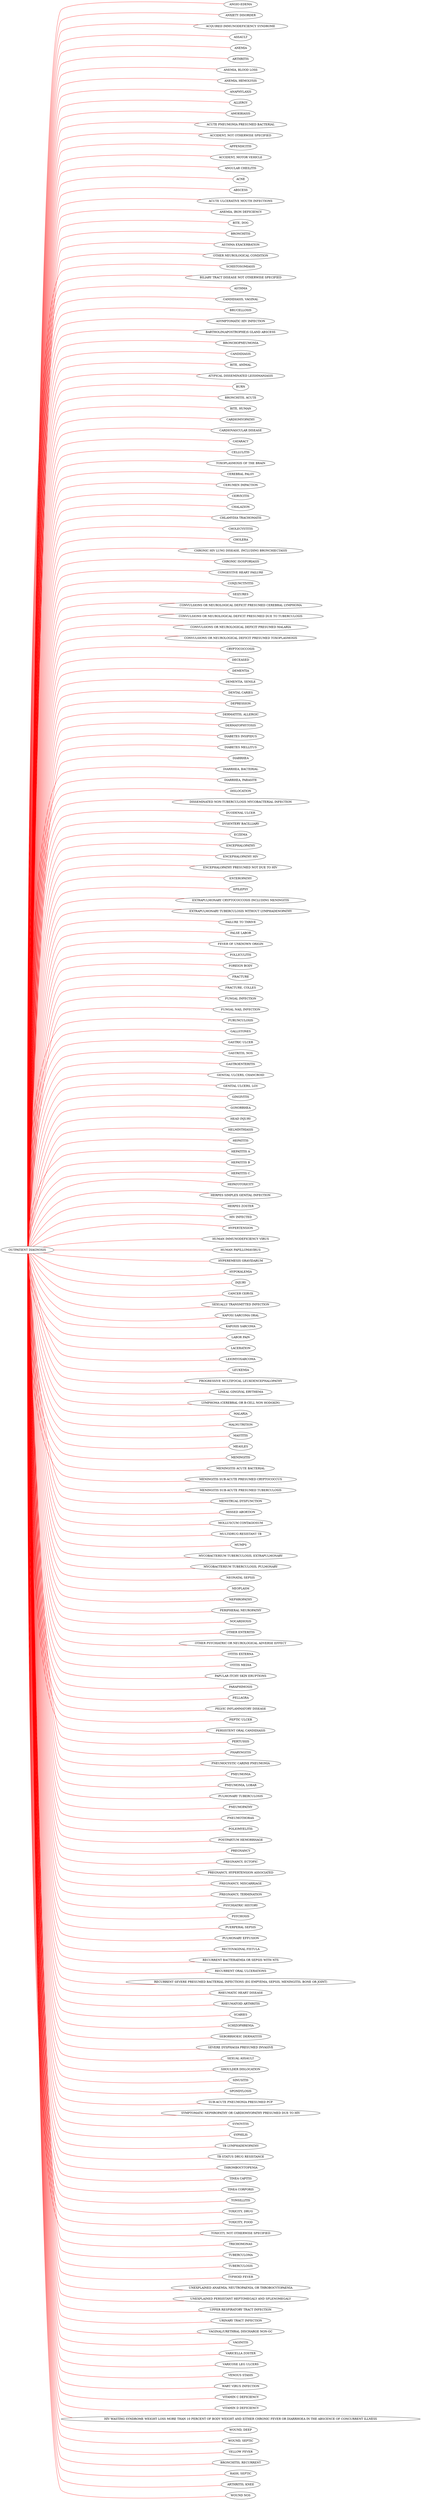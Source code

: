 strict graph opd {
  rankdir = LR;
  "OUTPATIENT DIAGNOSIS" -- "ANGIO-EDEMA" [color=red];
  "OUTPATIENT DIAGNOSIS" -- "ANXIETY DISORDER" [color=red];
  "OUTPATIENT DIAGNOSIS" -- "ACQUIRED IMMUNODEFICIENCY SYNDROME" [color=red];
  "OUTPATIENT DIAGNOSIS" -- "ASSAULT" [color=red];
  "OUTPATIENT DIAGNOSIS" -- "ANEMIA" [color=red];
  "OUTPATIENT DIAGNOSIS" -- "ARTHRITIS" [color=red];
  "OUTPATIENT DIAGNOSIS" -- "ANEMIA, BLOOD LOSS" [color=red];
  "OUTPATIENT DIAGNOSIS" -- "ANEMIA, HEMOLYSIS" [color=red];
  "OUTPATIENT DIAGNOSIS" -- "ANAPHYLAXIS" [color=red];
  "OUTPATIENT DIAGNOSIS" -- "ALLERGY" [color=red];
  "OUTPATIENT DIAGNOSIS" -- "AMOEBIASIS" [color=red];
  "OUTPATIENT DIAGNOSIS" -- "ACUTE PNEUMONIA PRESUMED BACTERIAL" [color=red];
  "OUTPATIENT DIAGNOSIS" -- "ACCIDENT, NOT OTHERWISE SPECIFIED" [color=red];
  "OUTPATIENT DIAGNOSIS" -- "APPENDICITIS" [color=red];
  "OUTPATIENT DIAGNOSIS" -- "ACCIDENT, MOTOR VEHICLE" [color=red];
  "OUTPATIENT DIAGNOSIS" -- "ANGULAR CHEILITIS" [color=red];
  "OUTPATIENT DIAGNOSIS" -- "ACNE" [color=red];
  "OUTPATIENT DIAGNOSIS" -- "ABSCESS" [color=red];
  "OUTPATIENT DIAGNOSIS" -- "ACUTE ULCERATIVE MOUTH INFECTIONS" [color=red];
  "OUTPATIENT DIAGNOSIS" -- "ANEMIA, IRON DEFICIENCY" [color=red];
  "OUTPATIENT DIAGNOSIS" -- "BITE, DOG" [color=red];
  "OUTPATIENT DIAGNOSIS" -- "BRONCHITIS" [color=red];
  "OUTPATIENT DIAGNOSIS" -- "ASTHMA EXACERBATION" [color=red];
  "OUTPATIENT DIAGNOSIS" -- "OTHER NEUROLOGICAL CONDITION" [color=red];
  "OUTPATIENT DIAGNOSIS" -- "SCHISTOSOMIASIS" [color=red];
  "OUTPATIENT DIAGNOSIS" -- "BILIARY TRACT DISEASE NOT OTHERWISE SPECIFIED" [color=red];
  "OUTPATIENT DIAGNOSIS" -- "ASTHMA" [color=red];
  "OUTPATIENT DIAGNOSIS" -- "CANDIDIASIS, VAGINAL" [color=red];
  "OUTPATIENT DIAGNOSIS" -- "BRUCELLOSIS" [color=red];
  "OUTPATIENT DIAGNOSIS" -- "ASYMPTOMATIC HIV INFECTION" [color=red];
  "OUTPATIENT DIAGNOSIS" -- "BARTHOLIN(APOSTROPHE)S GLAND ABSCESS" [color=red];
  "OUTPATIENT DIAGNOSIS" -- "BRONCHOPNEUMONIA" [color=red];
  "OUTPATIENT DIAGNOSIS" -- "CANDIDIASIS" [color=red];
  "OUTPATIENT DIAGNOSIS" -- "BITE, ANIMAL" [color=red];
  "OUTPATIENT DIAGNOSIS" -- "ATYPICAL DISSEMINATED LEISHMANIASIS" [color=red];
  "OUTPATIENT DIAGNOSIS" -- "BURN" [color=red];
  "OUTPATIENT DIAGNOSIS" -- "BRONCHITIS, ACUTE" [color=red];
  "OUTPATIENT DIAGNOSIS" -- "BITE, HUMAN" [color=red];
  "OUTPATIENT DIAGNOSIS" -- "CARDIOMYOPATHY" [color=red];
  "OUTPATIENT DIAGNOSIS" -- "CARDIOVASCULAR DISEASE" [color=red];
  "OUTPATIENT DIAGNOSIS" -- "CATARACT" [color=red];
  "OUTPATIENT DIAGNOSIS" -- "CELLULITIS" [color=red];
  "OUTPATIENT DIAGNOSIS" -- "TOXOPLASMOSIS OF THE BRAIN" [color=red];
  "OUTPATIENT DIAGNOSIS" -- "CEREBRAL PALSY" [color=red];
  "OUTPATIENT DIAGNOSIS" -- "CERUMEN IMPACTION" [color=red];
  "OUTPATIENT DIAGNOSIS" -- "CERVICITIS" [color=red];
  "OUTPATIENT DIAGNOSIS" -- "CHALAZION" [color=red];
  "OUTPATIENT DIAGNOSIS" -- "CHLAMYDIA TRACHOMATIS" [color=red];
  "OUTPATIENT DIAGNOSIS" -- "CHOLECYSTITIS" [color=red];
  "OUTPATIENT DIAGNOSIS" -- "CHOLERA" [color=red];
  "OUTPATIENT DIAGNOSIS" -- "CHRONIC HIV LUNG DISEASE, INCLUDING BRONCHIECTASIS" [color=red];
  "OUTPATIENT DIAGNOSIS" -- "CHRONIC ISOSPORIASIS" [color=red];
  "OUTPATIENT DIAGNOSIS" -- "CONGESTIVE HEART FAILURE" [color=red];
  "OUTPATIENT DIAGNOSIS" -- "CONJUNCTIVITIS" [color=red];
  "OUTPATIENT DIAGNOSIS" -- "SEIZURES" [color=red];
  "OUTPATIENT DIAGNOSIS" -- "CONVULSIONS OR NEUROLOGICAL DEFICIT PRESUMED CEREBRAL LYMPHOMA" [color=red];
  "OUTPATIENT DIAGNOSIS" -- "CONVULSIONS OR NEUROLOGICAL DEFICIT PRESUMED DUE TO TUBERCULOSIS" [color=red];
  "OUTPATIENT DIAGNOSIS" -- "CONVULSIONS OR NEUROLOGICAL DEFICIT PRESUMED MALARIA" [color=red];
  "OUTPATIENT DIAGNOSIS" -- "CONVULSIONS OR NEUROLOGICAL DEFICIT PRESUMED TOXOPLASMOSIS" [color=red];
  "OUTPATIENT DIAGNOSIS" -- "CRYPTOCOCCOSIS" [color=red];
  "OUTPATIENT DIAGNOSIS" -- "DECEASED" [color=red];
  "OUTPATIENT DIAGNOSIS" -- "DEMENTIA" [color=red];
  "OUTPATIENT DIAGNOSIS" -- "DEMENTIA, SENILE" [color=red];
  "OUTPATIENT DIAGNOSIS" -- "DENTAL CARIES" [color=red];
  "OUTPATIENT DIAGNOSIS" -- "DEPRESSION" [color=red];
  "OUTPATIENT DIAGNOSIS" -- "DERMATITIS, ALLERGIC" [color=red];
  "OUTPATIENT DIAGNOSIS" -- "DERMATOPHYTOSIS" [color=red];
  "OUTPATIENT DIAGNOSIS" -- "DIABETES INSIPIDUS" [color=red];
  "OUTPATIENT DIAGNOSIS" -- "DIABETES MELLITUS" [color=red];
  "OUTPATIENT DIAGNOSIS" -- "DIARRHEA" [color=red];
  "OUTPATIENT DIAGNOSIS" -- "DIARRHEA, BACTERIAL" [color=red];
  "OUTPATIENT DIAGNOSIS" -- "DIARRHEA, PARASITE" [color=red];
  "OUTPATIENT DIAGNOSIS" -- "DISLOCATION" [color=red];
  "OUTPATIENT DIAGNOSIS" -- "DISSEMINATED NON-TUBERCULOSIS MYCOBACTERIAL INFECTION" [color=red];
  "OUTPATIENT DIAGNOSIS" -- "DUODENAL ULCER" [color=red];
  "OUTPATIENT DIAGNOSIS" -- "DYSENTERY BACILLIARY" [color=red];
  "OUTPATIENT DIAGNOSIS" -- "ECZEMA" [color=red];
  "OUTPATIENT DIAGNOSIS" -- "ENCEPHALOPATHY" [color=red];
  "OUTPATIENT DIAGNOSIS" -- "ENCEPHALOPATHY HIV" [color=red];
  "OUTPATIENT DIAGNOSIS" -- "ENCEPHALOPATHY PRESUMED NOT DUE TO HIV " [color=red];
  "OUTPATIENT DIAGNOSIS" -- "ENTEROPATHY" [color=red];
  "OUTPATIENT DIAGNOSIS" -- "EPILEPSY" [color=red];
  "OUTPATIENT DIAGNOSIS" -- "EXTRAPULMONARY CRYPTOCOCCOSIS INCLUDING MENINGITIS" [color=red];
  "OUTPATIENT DIAGNOSIS" -- "EXTRAPULMONARY TUBERCULOSIS WITHOUT LYMPHADENOPATHY" [color=red];
  "OUTPATIENT DIAGNOSIS" -- "FAILURE TO THRIVE" [color=red];
  "OUTPATIENT DIAGNOSIS" -- "FALSE LABOR" [color=red];
  "OUTPATIENT DIAGNOSIS" -- "FEVER OF UNKNOWN ORIGIN" [color=red];
  "OUTPATIENT DIAGNOSIS" -- "FOLLICULITIS" [color=red];
  "OUTPATIENT DIAGNOSIS" -- "FOREIGN BODY" [color=red];
  "OUTPATIENT DIAGNOSIS" -- "FRACTURE" [color=red];
  "OUTPATIENT DIAGNOSIS" -- "FRACTURE, COLLES" [color=red];
  "OUTPATIENT DIAGNOSIS" -- "FUNGAL INFECTION" [color=red];
  "OUTPATIENT DIAGNOSIS" -- "FUNGAL NAIL INFECTION" [color=red];
  "OUTPATIENT DIAGNOSIS" -- "FURUNCULOSIS" [color=red];
  "OUTPATIENT DIAGNOSIS" -- "GALLSTONES" [color=red];
  "OUTPATIENT DIAGNOSIS" -- "GASTRIC ULCER" [color=red];
  "OUTPATIENT DIAGNOSIS" -- "GASTRITIS, NOS" [color=red];
  "OUTPATIENT DIAGNOSIS" -- "GASTROENTERITIS" [color=red];
  "OUTPATIENT DIAGNOSIS" -- "GENITAL ULCERS, CHANCROID" [color=red];
  "OUTPATIENT DIAGNOSIS" -- "GENITAL ULCERS, LGV" [color=red];
  "OUTPATIENT DIAGNOSIS" -- "GINGIVITIS" [color=red];
  "OUTPATIENT DIAGNOSIS" -- "GONORRHEA" [color=red];
  "OUTPATIENT DIAGNOSIS" -- "HEAD INJURY" [color=red];
  "OUTPATIENT DIAGNOSIS" -- "HELMINTHIASIS" [color=red];
  "OUTPATIENT DIAGNOSIS" -- "HEPATITIS" [color=red];
  "OUTPATIENT DIAGNOSIS" -- "HEPATITIS A" [color=red];
  "OUTPATIENT DIAGNOSIS" -- "HEPATITIS B" [color=red];
  "OUTPATIENT DIAGNOSIS" -- "HEPATITIS C" [color=red];
  "OUTPATIENT DIAGNOSIS" -- "HEPATOTOXICITY" [color=red];
  "OUTPATIENT DIAGNOSIS" -- "HERPES SIMPLEX GENITAL INFECTION" [color=red];
  "OUTPATIENT DIAGNOSIS" -- "HERPES ZOSTER" [color=red];
  "OUTPATIENT DIAGNOSIS" -- "HIV INFECTED" [color=red];
  "OUTPATIENT DIAGNOSIS" -- "HYPERTENSION" [color=red];
  "OUTPATIENT DIAGNOSIS" -- "HUMAN IMMUNODEFICIENCY VIRUS" [color=red];
  "OUTPATIENT DIAGNOSIS" -- "HUMAN PAPILLOMAVIRUS" [color=red];
  "OUTPATIENT DIAGNOSIS" -- "HYPEREMESIS GRAVIDARUM" [color=red];
  "OUTPATIENT DIAGNOSIS" -- "HYPOKALEMIA" [color=red];
  "OUTPATIENT DIAGNOSIS" -- "INJURY" [color=red];
  "OUTPATIENT DIAGNOSIS" -- "CONGESTIVE HEART FAILURE" [color=red];
  "OUTPATIENT DIAGNOSIS" -- "CANCER CERVIX" [color=red];
  "OUTPATIENT DIAGNOSIS" -- "SEXUALLY TRANSMITTED INFECTION" [color=red];
  "OUTPATIENT DIAGNOSIS" -- "KAPOSI SARCOMA ORAL" [color=red];
  "OUTPATIENT DIAGNOSIS" -- "KAPOSIS SARCOMA" [color=red];
  "OUTPATIENT DIAGNOSIS" -- "LABOR PAIN" [color=red];
  "OUTPATIENT DIAGNOSIS" -- "LACERATION" [color=red];
  "OUTPATIENT DIAGNOSIS" -- "LEIOMYOSARCOMA" [color=red];
  "OUTPATIENT DIAGNOSIS" -- "LEUKEMIA" [color=red];
  "OUTPATIENT DIAGNOSIS" -- "PROGRESSIVE MULTIFOCAL LEUKOENCEPHALOPATHY" [color=red];
  "OUTPATIENT DIAGNOSIS" -- "LINEAL GINGIVAL ERYTHEMA" [color=red];
  "OUTPATIENT DIAGNOSIS" -- "LYMPHOMA (CEREBRAL OR B-CELL NON HODGKIN)" [color=red];
  "OUTPATIENT DIAGNOSIS" -- "MALARIA" [color=red];
  "OUTPATIENT DIAGNOSIS" -- "MALNUTRITION" [color=red];
  "OUTPATIENT DIAGNOSIS" -- "MASTITIS" [color=red];
  "OUTPATIENT DIAGNOSIS" -- "MEASLES" [color=red];
  "OUTPATIENT DIAGNOSIS" -- "MENINGITIS" [color=red];
  "OUTPATIENT DIAGNOSIS" -- "MENINGITIS ACUTE BACTERIAL" [color=red];
  "OUTPATIENT DIAGNOSIS" -- "MENINGITIS SUB-ACUTE PRESUMED CRYPTOCOCCUS" [color=red];
  "OUTPATIENT DIAGNOSIS" -- "MENINGITIS SUB-ACUTE PRESUMED TUBERCULOSIS" [color=red];
  "OUTPATIENT DIAGNOSIS" -- "MENSTRUAL DYSFUNCTION" [color=red];
  "OUTPATIENT DIAGNOSIS" -- "MISSED ABORTION" [color=red];
  "OUTPATIENT DIAGNOSIS" -- "MOLLUSCUM CONTAGIOSUM" [color=red];
  "OUTPATIENT DIAGNOSIS" -- "CANDIDIASIS" [color=red];
  "OUTPATIENT DIAGNOSIS" -- "MULTIDRUG-RESISTANT TB" [color=red];
  "OUTPATIENT DIAGNOSIS" -- "MUMPS" [color=red];
  "OUTPATIENT DIAGNOSIS" -- "MYCOBACTERIUM TUBERCULOSIS, EXTRAPULMONARY" [color=red];
  "OUTPATIENT DIAGNOSIS" -- "MYCOBACTERIUM TUBERCULOSIS, PULMONARY" [color=red];
  "OUTPATIENT DIAGNOSIS" -- "NEONATAL SEPSIS" [color=red];
  "OUTPATIENT DIAGNOSIS" -- "NEOPLASM" [color=red];
  "OUTPATIENT DIAGNOSIS" -- "NEPHROPATHY" [color=red];
  "OUTPATIENT DIAGNOSIS" -- "OTHER NEUROLOGICAL CONDITION" [color=red];
  "OUTPATIENT DIAGNOSIS" -- "PERIPHERAL NEUROPATHY" [color=red];
  "OUTPATIENT DIAGNOSIS" -- "NOCARDIOSIS" [color=red];
  "OUTPATIENT DIAGNOSIS" -- "OTHER ENTERITIS" [color=red];
  "OUTPATIENT DIAGNOSIS" -- "OTHER PSYCHIATRIC OR NEUROLOGICAL ADVERSE EFFECT" [color=red];
  "OUTPATIENT DIAGNOSIS" -- "OTITIS EXTERNA" [color=red];
  "OUTPATIENT DIAGNOSIS" -- "OTITIS MEDIA" [color=red];
  "OUTPATIENT DIAGNOSIS" -- "PAPULAR ITCHY SKIN ERUPTIONS" [color=red];
  "OUTPATIENT DIAGNOSIS" -- "PARAPHIMOSIS" [color=red];
  "OUTPATIENT DIAGNOSIS" -- "PELLAGRA" [color=red];
  "OUTPATIENT DIAGNOSIS" -- "PELVIC INFLAMMATORY DISEASE" [color=red];
  "OUTPATIENT DIAGNOSIS" -- "PEPTIC ULCER" [color=red];
  "OUTPATIENT DIAGNOSIS" -- "PERIPHERAL NEUROPATHY" [color=red];
  "OUTPATIENT DIAGNOSIS" -- "PERSISTENT ORAL CANDIDIASIS" [color=red];
  "OUTPATIENT DIAGNOSIS" -- "PERTUSSIS" [color=red];
  "OUTPATIENT DIAGNOSIS" -- "PHARYNGITIS" [color=red];
  "OUTPATIENT DIAGNOSIS" -- "PNEUMOCYSTIC CARINII PNEUMONIA" [color=red];
  "OUTPATIENT DIAGNOSIS" -- "PNEUMONIA" [color=red];
  "OUTPATIENT DIAGNOSIS" -- "PNEUMONIA, LOBAR" [color=red];
  "OUTPATIENT DIAGNOSIS" -- "PULMONARY TUBERCULOSIS" [color=red];
  "OUTPATIENT DIAGNOSIS" -- "PNEUMOPATHY" [color=red];
  "OUTPATIENT DIAGNOSIS" -- "PNEUMOTHORAX" [color=red];
  "OUTPATIENT DIAGNOSIS" -- "POLIOMYELITIS" [color=red];
  "OUTPATIENT DIAGNOSIS" -- "POSTPARTUM HEMORRHAGE" [color=red];
  "OUTPATIENT DIAGNOSIS" -- "PREGNANCY" [color=red];
  "OUTPATIENT DIAGNOSIS" -- "PREGNANCY, ECTOPIC" [color=red];
  "OUTPATIENT DIAGNOSIS" -- "PREGNANCY, HYPERTENSION ASSOCIATED" [color=red];
  "OUTPATIENT DIAGNOSIS" -- "PREGNANCY, MISCARRIAGE" [color=red];
  "OUTPATIENT DIAGNOSIS" -- "PREGNANCY, TERMINATION" [color=red];
  "OUTPATIENT DIAGNOSIS" -- "PROGRESSIVE MULTIFOCAL LEUKOENCEPHALOPATHY" [color=red];
  "OUTPATIENT DIAGNOSIS" -- "PSYCHIATRIC HISTORY" [color=red];
  "OUTPATIENT DIAGNOSIS" -- "PSYCHOSIS" [color=red];
  "OUTPATIENT DIAGNOSIS" -- "PUERPERAL SEPSIS" [color=red];
  "OUTPATIENT DIAGNOSIS" -- "PULMONARY EFFUSION" [color=red];
  "OUTPATIENT DIAGNOSIS" -- "RECTOVAGINAL FISTULA" [color=red];
  "OUTPATIENT DIAGNOSIS" -- "RECURRENT BACTERAEMIA OR SEPSIS WITH NTS" [color=red];
  "OUTPATIENT DIAGNOSIS" -- "RECURRENT ORAL ULCERATIONS" [color=red];
  "OUTPATIENT DIAGNOSIS" -- "RECURRENT SEVERE PRESUMED BACTERIAL INFECTIONS (EG EMPYEMA, SEPSIS, MENINGITIS, BONE OR JOINT)" [color=red];
  "OUTPATIENT DIAGNOSIS" -- "RHEUMATIC HEART DISEASE" [color=red];
  "OUTPATIENT DIAGNOSIS" -- "RHEUMATOID ARTHRITIS" [color=red];
  "OUTPATIENT DIAGNOSIS" -- "SCABIES" [color=red];
  "OUTPATIENT DIAGNOSIS" -- "SCHISTOSOMIASIS" [color=red];
  "OUTPATIENT DIAGNOSIS" -- "SCHIZOPHRENIA" [color=red];
  "OUTPATIENT DIAGNOSIS" -- "SEBORRHOEIC DERMATITIS" [color=red];
  "OUTPATIENT DIAGNOSIS" -- "SEIZURES" [color=red];
  "OUTPATIENT DIAGNOSIS" -- "SEVERE DYSPHAGIA PRESUMED INVASIVE" [color=red];
  "OUTPATIENT DIAGNOSIS" -- "SEXUAL ASSAULT" [color=red];
  "OUTPATIENT DIAGNOSIS" -- "SEXUALLY TRANSMITTED INFECTION" [color=red];
  "OUTPATIENT DIAGNOSIS" -- "SHOULDER DISLOCATION" [color=red];
  "OUTPATIENT DIAGNOSIS" -- "SINUSITIS" [color=red];
  "OUTPATIENT DIAGNOSIS" -- "SPONDYLOSIS" [color=red];
  "OUTPATIENT DIAGNOSIS" -- "SUB-ACUTE PNEUMONIA PRESUMED PCP" [color=red];
  "OUTPATIENT DIAGNOSIS" -- "SYMPTOMATIC NEPHROPATHY OR CARDIOMYOPATHY PRESUMED DUE TO HIV" [color=red];
  "OUTPATIENT DIAGNOSIS" -- "SYNOVITIS" [color=red];
  "OUTPATIENT DIAGNOSIS" -- "SYPHILIS" [color=red];
  "OUTPATIENT DIAGNOSIS" -- "TB LYMPHADENOPATHY" [color=red];
  "OUTPATIENT DIAGNOSIS" -- "TB STATUS DRUG RESISTANCE" [color=red];
  "OUTPATIENT DIAGNOSIS" -- "THROMBOCYTOPENIA" [color=red];
  "OUTPATIENT DIAGNOSIS" -- "TINEA CAPITIS" [color=red];
  "OUTPATIENT DIAGNOSIS" -- "TINEA CORPORIS" [color=red];
  "OUTPATIENT DIAGNOSIS" -- "TONSILLITIS" [color=red];
  "OUTPATIENT DIAGNOSIS" -- "TOXICITY, DRUG" [color=red];
  "OUTPATIENT DIAGNOSIS" -- "TOXICITY, FOOD" [color=red];
  "OUTPATIENT DIAGNOSIS" -- "TOXICITY, NOT OTHERWISE SPECIFIED" [color=red];
  "OUTPATIENT DIAGNOSIS" -- "TRICHOMONAS" [color=red];
  "OUTPATIENT DIAGNOSIS" -- "TUBERCULOMA" [color=red];
  "OUTPATIENT DIAGNOSIS" -- "TUBERCULOSIS" [color=red];
  "OUTPATIENT DIAGNOSIS" -- "TYPHOID FEVER" [color=red];
  "OUTPATIENT DIAGNOSIS" -- "UNEXPLAINED ANAEMIA, NEUTROPAENIA, OR THROBOCYTOPAENIA" [color=red];
  "OUTPATIENT DIAGNOSIS" -- "UNEXPLAINED PERSISTANT HEPTOMEGALY AND SPLENOMEGALY" [color=red];
  "OUTPATIENT DIAGNOSIS" -- "UPPER RESPIRATORY TRACT INFECTION" [color=red];
  "OUTPATIENT DIAGNOSIS" -- "URINARY TRACT INFECTION" [color=red];
  "OUTPATIENT DIAGNOSIS" -- "VAGINAL/URETHRAL DISCHARGE NON-GC" [color=red];
  "OUTPATIENT DIAGNOSIS" -- "VAGINITIS" [color=red];
  "OUTPATIENT DIAGNOSIS" -- "VARICELLA ZOSTER" [color=red];
  "OUTPATIENT DIAGNOSIS" -- "VARICOSE LEG ULCERS" [color=red];
  "OUTPATIENT DIAGNOSIS" -- "VENOUS STASIS" [color=red];
  "OUTPATIENT DIAGNOSIS" -- "WART VIRUS INFECTION" [color=red];
  "OUTPATIENT DIAGNOSIS" -- "VITAMIN C DEFICIENCY" [color=red];
  "OUTPATIENT DIAGNOSIS" -- "VITAMIN D DEFICIENCY" [color=red];
  "OUTPATIENT DIAGNOSIS" -- "HIV WASTING SYNDROME WEIGHT LOSS MORE THAN 10 PERCENT OF BODY WEIGHT AND EITHER CHRONIC FEVER OR DIARRHOEA IN THE ABSCENCE OF CONCURRENT ILLNESS" [color=red];
  "OUTPATIENT DIAGNOSIS" -- "WOUND, DEEP" [color=red];
  "OUTPATIENT DIAGNOSIS" -- "WOUND, SEPTIC" [color=red];
  "OUTPATIENT DIAGNOSIS" -- "YELLOW FEVER" [color=red];
  "OUTPATIENT DIAGNOSIS" -- "HERPES ZOSTER" [color=red];
  "OUTPATIENT DIAGNOSIS" -- "BRONCHITIS, RECURRENT" [color=red];
  "OUTPATIENT DIAGNOSIS" -- "RASH, SEPTIC" [color=red];
  "OUTPATIENT DIAGNOSIS" -- "ARTHRITIS, KNEE" [color=red];
  "OUTPATIENT DIAGNOSIS" -- "WOUND NOS" [color=red];
}
